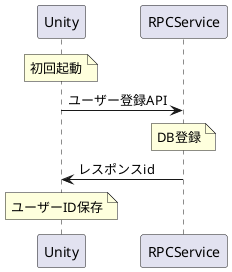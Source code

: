 @startuml
'https://plantuml.com/sequence-diagram

participant Unity
participant RPCService

note over Unity:初回起動
Unity->RPCService:ユーザー登録API
note over RPCService:DB登録
RPCService->Unity:レスポンスid
note over Unity:ユーザーID保存



@enduml